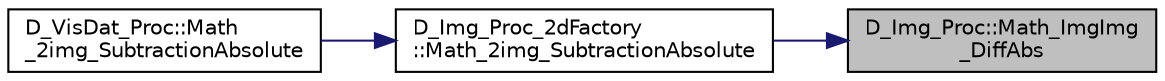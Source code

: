 digraph "D_Img_Proc::Math_ImgImg_DiffAbs"
{
 // LATEX_PDF_SIZE
  edge [fontname="Helvetica",fontsize="10",labelfontname="Helvetica",labelfontsize="10"];
  node [fontname="Helvetica",fontsize="10",shape=record];
  rankdir="RL";
  Node1 [label="D_Img_Proc::Math_ImgImg\l_DiffAbs",height=0.2,width=0.4,color="black", fillcolor="grey75", style="filled", fontcolor="black",tooltip=" "];
  Node1 -> Node2 [dir="back",color="midnightblue",fontsize="10",style="solid",fontname="Helvetica"];
  Node2 [label="D_Img_Proc_2dFactory\l::Math_2img_SubtractionAbsolute",height=0.2,width=0.4,color="black", fillcolor="white", style="filled",URL="$class_d___img___proc__2d_factory.html#a1d9ef91dcdd070bc6403124e6e3ac7fe",tooltip=" "];
  Node2 -> Node3 [dir="back",color="midnightblue",fontsize="10",style="solid",fontname="Helvetica"];
  Node3 [label="D_VisDat_Proc::Math\l_2img_SubtractionAbsolute",height=0.2,width=0.4,color="black", fillcolor="white", style="filled",URL="$class_d___vis_dat___proc.html#af91385ab7052b922cf93ca803d8b8afd",tooltip=" "];
}
